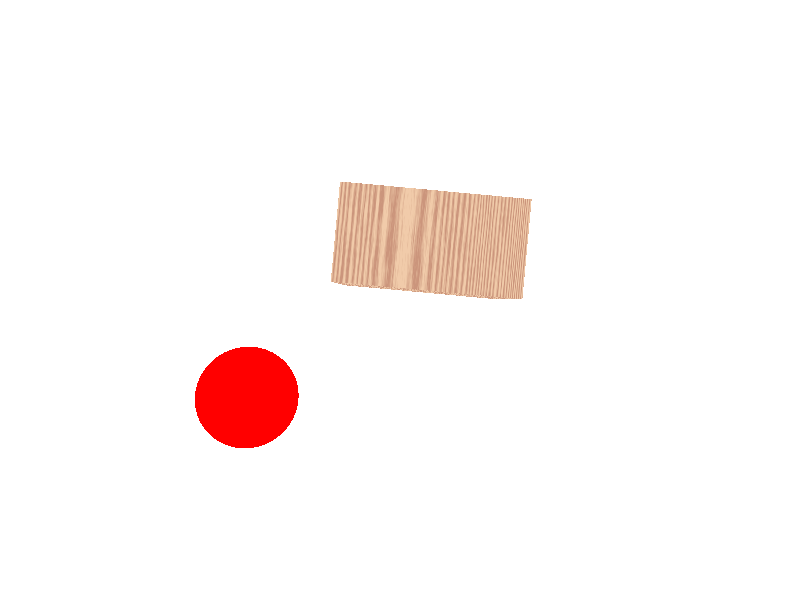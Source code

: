 #include "colors.inc"
#include "woods.inc"

//######### Camera #########//
camera {
  location <0, 100, 0>
  look_at <0, 0, 0>
}



//######### Lights #########//
light_source {
  <50, 50, 100>
  White
}       


//######### Background #########//
sky_sphere {
  pigment {
    gradient y
    // Define the colors of the gradient
    color_map{
      [0 color White]
      [1 color Orange]
    }
    // Scale the gradient to make it twice as big
    scale 2

    // Move the color map of the gradient
    translate <0, 1, 0>
  }
}

plane {
<0, -.5, 0>, 1
  pigment {
    White
  }
  finish {
    ambient .2
  }
}


//######### Objects #########//

// Red Crystal Sphere
sphere {
  <-24.3, 0, -15.5>, 8

  // Color of the object
  pigment {
    Red
  }

  // How bright the object is
  finish {
    ambient .4
  }
  translate <0, 4, 0>
}

// Wite Bowl
sphere {
  <25.2, 0, -24.2>, 12

  // Color of the object
  pigment {
    White
  }

  // How bright the object is
  finish {
    ambient .4
  }
  translate <0, 6, 0>
}

// Incense Cubic shape
box {
  <-9.4, 0, 1.6>,  // Near lower left corner
  <16.2, 20, 15>   // Far upper right corner
  texture {
    T_Wood1
    scale 4
  }
  rotate <0, 5.3, 0>
}

  /*
prism {
   linear_sweep
   linear_spline
   0, 
   1, 
   7, 
   <-29.8, 18.5>, <-12.4, 19.1>, <-4.8, 30.9>, <-12.4, 42.6>, <-29.8, 42.6>, <-37.8, 30.9>, <5,0>,
   pigment { 
    Green 
   }
 }
    */